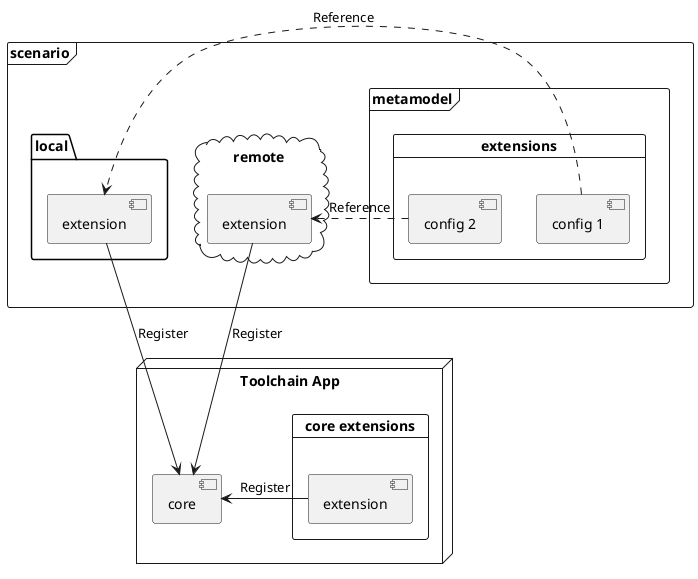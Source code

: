 ' Copyright (C) Microsoft Corporation

@startuml
node "Toolchain App" {
    component core
    card "core extensions" as coreexts {
        component "extension" as cext
    }
}

frame "scenario" {

    frame "metamodel" {
        card "extensions" as mext {
            component "config 1" as ldmext
            component "config 2" as rdmext
        }
    }

    folder "local" {
        component "extension" as lext
    }

    cloud "remote" {
        component "extension" as rext
    }

}

ldmext .right.> lext : Reference
rdmext .right.> rext : Reference
lext -down-> core : Register
rext -down-> core : Register
cext -> core : Register

@enduml
